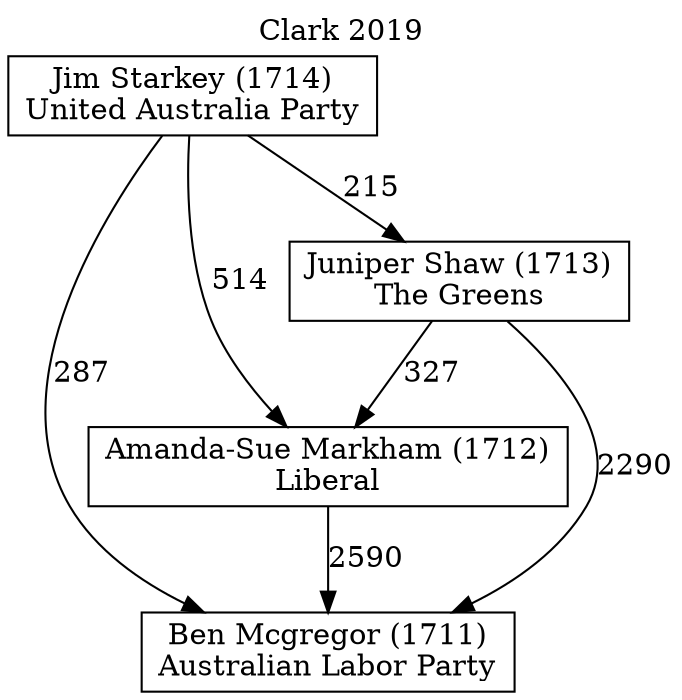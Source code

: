 // House preference flow
digraph "Ben Mcgregor (1711)_Clark_2019" {
	graph [label="Clark 2019" labelloc=t mclimit=10]
	node [shape=box]
	"Amanda-Sue Markham (1712)" [label="Amanda-Sue Markham (1712)
Liberal"]
	"Ben Mcgregor (1711)" [label="Ben Mcgregor (1711)
Australian Labor Party"]
	"Jim Starkey (1714)" [label="Jim Starkey (1714)
United Australia Party"]
	"Juniper Shaw (1713)" [label="Juniper Shaw (1713)
The Greens"]
	"Amanda-Sue Markham (1712)" -> "Ben Mcgregor (1711)" [label=2590]
	"Jim Starkey (1714)" -> "Amanda-Sue Markham (1712)" [label=514]
	"Jim Starkey (1714)" -> "Ben Mcgregor (1711)" [label=287]
	"Jim Starkey (1714)" -> "Juniper Shaw (1713)" [label=215]
	"Juniper Shaw (1713)" -> "Amanda-Sue Markham (1712)" [label=327]
	"Juniper Shaw (1713)" -> "Ben Mcgregor (1711)" [label=2290]
}
